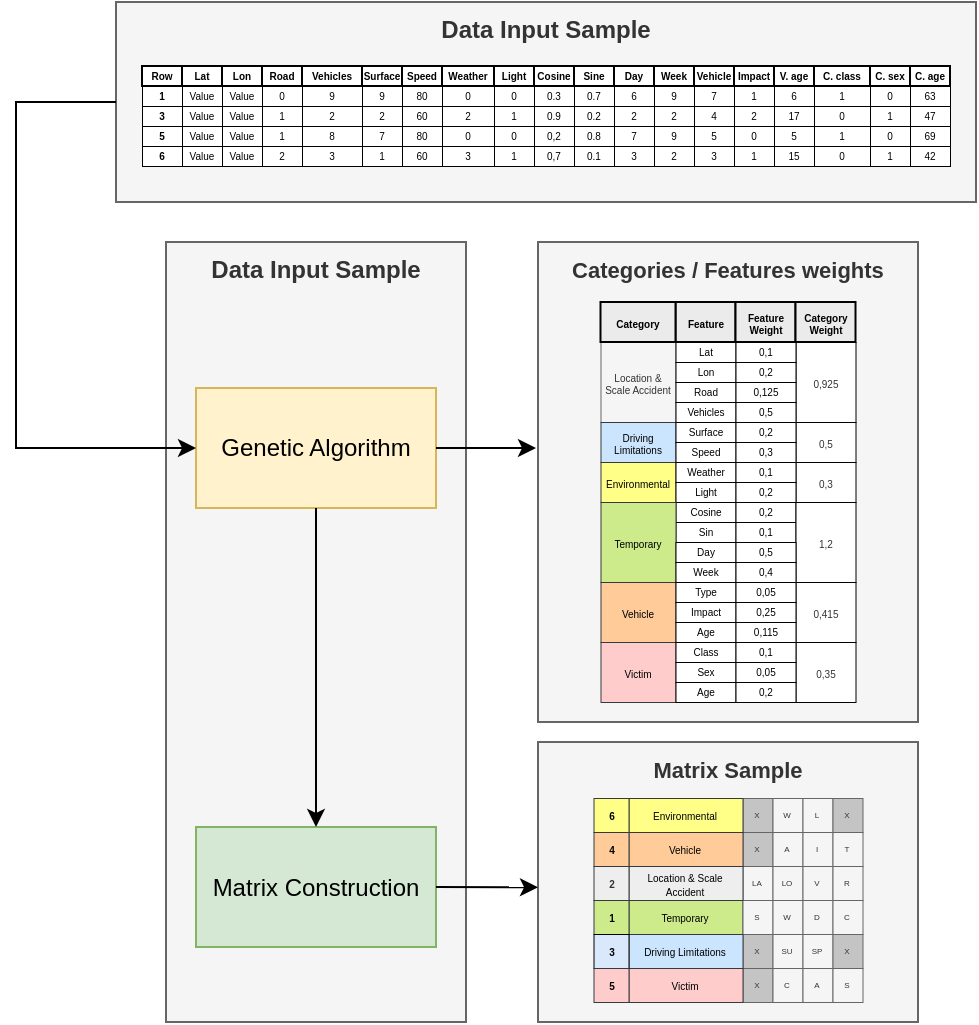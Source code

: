 <mxfile version="22.1.2" type="device">
  <diagram name="Página-1" id="AKCH0TBNHGq56YB6MM5J">
    <mxGraphModel dx="785" dy="482" grid="1" gridSize="10" guides="1" tooltips="1" connect="1" arrows="1" fold="1" page="1" pageScale="1" pageWidth="827" pageHeight="1169" math="0" shadow="0">
      <root>
        <mxCell id="0" />
        <mxCell id="1" parent="0" />
        <mxCell id="76ThMAtSyDl-BtOT6b6R-3" value="&lt;b&gt;&lt;font style=&quot;font-size: 11px;&quot;&gt;Matrix Sample&lt;/font&gt;&lt;/b&gt;" style="rounded=0;whiteSpace=wrap;html=1;fillColor=#f5f5f5;fontColor=#333333;strokeColor=#666666;verticalAlign=top;" parent="1" vertex="1">
          <mxGeometry x="321" y="380" width="190" height="140" as="geometry" />
        </mxCell>
        <mxCell id="cWZt5TcP06PFVLlT61SV-219" value="&lt;b&gt;Data Input Sample&lt;/b&gt;" style="rounded=0;whiteSpace=wrap;html=1;fillColor=#f5f5f5;fontColor=#333333;strokeColor=#666666;verticalAlign=top;" parent="1" vertex="1">
          <mxGeometry x="135" y="130" width="150" height="390" as="geometry" />
        </mxCell>
        <mxCell id="cWZt5TcP06PFVLlT61SV-96" value="&lt;b&gt;Data Input Sample&lt;/b&gt;" style="rounded=0;whiteSpace=wrap;html=1;fillColor=#f5f5f5;fontColor=#333333;strokeColor=#666666;verticalAlign=top;" parent="1" vertex="1">
          <mxGeometry x="110" y="10" width="430" height="100" as="geometry" />
        </mxCell>
        <mxCell id="46ZwgOibdGxCUjzkoEb6-3" value="Genetic Algorithm" style="rounded=0;whiteSpace=wrap;html=1;fillColor=#fff2cc;strokeColor=#d6b656;" parent="1" vertex="1">
          <mxGeometry x="150" y="203" width="120" height="60" as="geometry" />
        </mxCell>
        <mxCell id="cWZt5TcP06PFVLlT61SV-166" value="X" style="rounded=0;whiteSpace=wrap;html=1;verticalAlign=middle;fillColor=#C4C4C4;fontColor=#333333;strokeColor=#666666;strokeWidth=0.5;direction=south;fontSize=4;" parent="1" vertex="1">
          <mxGeometry x="423.25" y="408" width="15" height="17" as="geometry" />
        </mxCell>
        <mxCell id="cWZt5TcP06PFVLlT61SV-196" value="&lt;span style=&quot;border-color: var(--border-color);&quot;&gt;&lt;font style=&quot;font-size: 5px;&quot;&gt;Temporary&lt;/font&gt;&lt;/span&gt;" style="rounded=0;whiteSpace=wrap;html=1;strokeWidth=0.5;align=center;verticalAlign=middle;fontSize=4;fillColor=#cdeb8b;strokeColor=#36393d;" parent="1" vertex="1">
          <mxGeometry x="366.25" y="459" width="57" height="17" as="geometry" />
        </mxCell>
        <mxCell id="cWZt5TcP06PFVLlT61SV-202" value="&lt;font style=&quot;font-size: 4px;&quot;&gt;W&lt;/font&gt;" style="rounded=0;whiteSpace=wrap;html=1;verticalAlign=middle;fillColor=#f5f5f5;fontColor=#333333;strokeColor=#666666;strokeWidth=0.5;direction=south;align=center;fontSize=4;" parent="1" vertex="1">
          <mxGeometry x="438.25" y="408" width="15" height="17" as="geometry" />
        </mxCell>
        <mxCell id="cWZt5TcP06PFVLlT61SV-203" value="Matrix Construction" style="rounded=0;whiteSpace=wrap;html=1;fillColor=#d5e8d4;strokeColor=#82b366;" parent="1" vertex="1">
          <mxGeometry x="150" y="422.5" width="120" height="60" as="geometry" />
        </mxCell>
        <mxCell id="cWZt5TcP06PFVLlT61SV-204" value="&lt;font style=&quot;font-size: 4px;&quot;&gt;L&lt;/font&gt;" style="rounded=0;whiteSpace=wrap;html=1;verticalAlign=middle;fillColor=#f5f5f5;fontColor=#333333;strokeColor=#666666;strokeWidth=0.5;direction=south;align=center;fontSize=4;" parent="1" vertex="1">
          <mxGeometry x="453.25" y="408" width="15" height="17" as="geometry" />
        </mxCell>
        <mxCell id="cWZt5TcP06PFVLlT61SV-205" value="X" style="rounded=0;whiteSpace=wrap;html=1;verticalAlign=middle;fillColor=#C4C4C4;fontColor=#333333;strokeColor=#666666;strokeWidth=0.5;direction=south;align=center;fontSize=4;" parent="1" vertex="1">
          <mxGeometry x="468.25" y="408" width="15" height="17" as="geometry" />
        </mxCell>
        <mxCell id="cWZt5TcP06PFVLlT61SV-207" value="X" style="rounded=0;whiteSpace=wrap;html=1;verticalAlign=middle;fillColor=#C4C4C4;fontColor=#333333;strokeColor=#666666;strokeWidth=0.5;direction=south;fontSize=4;" parent="1" vertex="1">
          <mxGeometry x="423.25" y="476" width="15" height="17" as="geometry" />
        </mxCell>
        <mxCell id="cWZt5TcP06PFVLlT61SV-208" value="&lt;font style=&quot;font-size: 4px;&quot;&gt;SU&lt;/font&gt;" style="rounded=0;whiteSpace=wrap;html=1;verticalAlign=middle;fillColor=#f5f5f5;fontColor=#333333;strokeColor=#666666;strokeWidth=0.5;direction=south;align=center;fontSize=4;" parent="1" vertex="1">
          <mxGeometry x="438.25" y="476" width="15" height="17" as="geometry" />
        </mxCell>
        <mxCell id="cWZt5TcP06PFVLlT61SV-209" value="&lt;font style=&quot;font-size: 4px;&quot;&gt;SP&lt;/font&gt;" style="rounded=0;whiteSpace=wrap;html=1;verticalAlign=middle;fillColor=#f5f5f5;fontColor=#333333;strokeColor=#666666;strokeWidth=0.5;direction=south;align=center;fontSize=4;" parent="1" vertex="1">
          <mxGeometry x="453.25" y="476" width="15" height="17" as="geometry" />
        </mxCell>
        <mxCell id="cWZt5TcP06PFVLlT61SV-210" value="X" style="rounded=0;whiteSpace=wrap;html=1;verticalAlign=middle;fillColor=#C4C4C4;fontColor=#333333;strokeColor=#666666;strokeWidth=0.5;direction=south;align=center;fontSize=4;" parent="1" vertex="1">
          <mxGeometry x="468.25" y="476" width="15" height="17" as="geometry" />
        </mxCell>
        <mxCell id="cWZt5TcP06PFVLlT61SV-212" value="&lt;font style=&quot;font-size: 4px;&quot;&gt;S&lt;/font&gt;" style="rounded=0;whiteSpace=wrap;html=1;verticalAlign=middle;fillColor=#f5f5f5;fontColor=#333333;strokeColor=#666666;strokeWidth=0.5;direction=south;fontSize=4;" parent="1" vertex="1">
          <mxGeometry x="423.25" y="459" width="15" height="17" as="geometry" />
        </mxCell>
        <mxCell id="cWZt5TcP06PFVLlT61SV-213" value="&lt;font style=&quot;font-size: 4px;&quot;&gt;W&lt;/font&gt;" style="rounded=0;whiteSpace=wrap;html=1;verticalAlign=middle;fillColor=#f5f5f5;fontColor=#333333;strokeColor=#666666;strokeWidth=0.5;direction=south;align=center;fontSize=4;" parent="1" vertex="1">
          <mxGeometry x="438.25" y="459" width="15" height="17" as="geometry" />
        </mxCell>
        <mxCell id="cWZt5TcP06PFVLlT61SV-214" value="&lt;font style=&quot;font-size: 4px;&quot;&gt;D&lt;br&gt;&lt;/font&gt;" style="rounded=0;whiteSpace=wrap;html=1;verticalAlign=middle;fillColor=#f5f5f5;fontColor=#333333;strokeColor=#666666;strokeWidth=0.5;direction=south;align=center;fontSize=4;" parent="1" vertex="1">
          <mxGeometry x="453.25" y="459" width="15" height="17" as="geometry" />
        </mxCell>
        <mxCell id="cWZt5TcP06PFVLlT61SV-215" value="&lt;font style=&quot;font-size: 4px;&quot;&gt;C&lt;/font&gt;" style="rounded=0;whiteSpace=wrap;html=1;verticalAlign=middle;fillColor=#f5f5f5;fontColor=#333333;strokeColor=#666666;strokeWidth=0.5;direction=south;align=center;fontSize=4;" parent="1" vertex="1">
          <mxGeometry x="468.25" y="459" width="15" height="17" as="geometry" />
        </mxCell>
        <mxCell id="cWZt5TcP06PFVLlT61SV-218" value="" style="endArrow=classic;html=1;rounded=0;exitX=0;exitY=0.5;exitDx=0;exitDy=0;entryX=0;entryY=0.5;entryDx=0;entryDy=0;" parent="1" source="cWZt5TcP06PFVLlT61SV-96" target="46ZwgOibdGxCUjzkoEb6-3" edge="1">
          <mxGeometry width="50" height="50" relative="1" as="geometry">
            <mxPoint x="560" y="320" as="sourcePoint" />
            <mxPoint x="140" y="210" as="targetPoint" />
            <Array as="points">
              <mxPoint x="60" y="60" />
              <mxPoint x="60" y="233" />
            </Array>
          </mxGeometry>
        </mxCell>
        <mxCell id="cWZt5TcP06PFVLlT61SV-220" value="" style="endArrow=classic;html=1;rounded=0;exitX=0.5;exitY=1;exitDx=0;exitDy=0;entryX=0.5;entryY=0;entryDx=0;entryDy=0;" parent="1" source="46ZwgOibdGxCUjzkoEb6-3" target="cWZt5TcP06PFVLlT61SV-203" edge="1">
          <mxGeometry width="50" height="50" relative="1" as="geometry">
            <mxPoint x="380" y="360" as="sourcePoint" />
            <mxPoint x="430" y="310" as="targetPoint" />
          </mxGeometry>
        </mxCell>
        <mxCell id="cWZt5TcP06PFVLlT61SV-221" value="&lt;font style=&quot;font-size: 4px;&quot;&gt;LA&lt;/font&gt;" style="rounded=0;whiteSpace=wrap;html=1;verticalAlign=middle;fillColor=#f5f5f5;fontColor=#333333;strokeColor=#666666;strokeWidth=0.5;direction=south;fontSize=4;" parent="1" vertex="1">
          <mxGeometry x="423.25" y="442" width="15" height="17" as="geometry" />
        </mxCell>
        <mxCell id="cWZt5TcP06PFVLlT61SV-222" value="LO" style="rounded=0;whiteSpace=wrap;html=1;verticalAlign=middle;fillColor=#f5f5f5;fontColor=#333333;strokeColor=#666666;strokeWidth=0.5;direction=south;align=center;fontSize=4;" parent="1" vertex="1">
          <mxGeometry x="438.25" y="442" width="15" height="17" as="geometry" />
        </mxCell>
        <mxCell id="cWZt5TcP06PFVLlT61SV-223" value="&lt;font style=&quot;font-size: 4px;&quot;&gt;V&lt;/font&gt;" style="rounded=0;whiteSpace=wrap;html=1;verticalAlign=middle;fillColor=#f5f5f5;fontColor=#333333;strokeColor=#666666;strokeWidth=0.5;direction=south;align=center;fontSize=4;" parent="1" vertex="1">
          <mxGeometry x="453.25" y="442" width="15" height="17" as="geometry" />
        </mxCell>
        <mxCell id="cWZt5TcP06PFVLlT61SV-224" value="&lt;font style=&quot;font-size: 4px;&quot;&gt;R&lt;/font&gt;" style="rounded=0;whiteSpace=wrap;html=1;verticalAlign=middle;fillColor=#f5f5f5;fontColor=#333333;strokeColor=#666666;strokeWidth=0.5;direction=south;align=center;fontSize=4;" parent="1" vertex="1">
          <mxGeometry x="468.25" y="442" width="15" height="17" as="geometry" />
        </mxCell>
        <mxCell id="cWZt5TcP06PFVLlT61SV-226" value="X" style="rounded=0;whiteSpace=wrap;html=1;verticalAlign=middle;fillColor=#C4C4C4;fontColor=#333333;strokeColor=#666666;strokeWidth=0.5;direction=south;fontSize=4;" parent="1" vertex="1">
          <mxGeometry x="423.25" y="425" width="15" height="17" as="geometry" />
        </mxCell>
        <mxCell id="cWZt5TcP06PFVLlT61SV-227" value="&lt;font style=&quot;font-size: 4px;&quot;&gt;A&lt;/font&gt;" style="rounded=0;whiteSpace=wrap;html=1;verticalAlign=middle;fillColor=#f5f5f5;fontColor=#333333;strokeColor=#666666;strokeWidth=0.5;direction=south;align=center;fontSize=4;" parent="1" vertex="1">
          <mxGeometry x="438.25" y="425" width="15" height="17" as="geometry" />
        </mxCell>
        <mxCell id="cWZt5TcP06PFVLlT61SV-228" value="&lt;font style=&quot;font-size: 4px;&quot;&gt;I&lt;/font&gt;" style="rounded=0;whiteSpace=wrap;html=1;verticalAlign=middle;fillColor=#f5f5f5;fontColor=#333333;strokeColor=#666666;strokeWidth=0.5;direction=south;align=center;fontSize=4;" parent="1" vertex="1">
          <mxGeometry x="453.25" y="425" width="15" height="17" as="geometry" />
        </mxCell>
        <mxCell id="cWZt5TcP06PFVLlT61SV-229" value="&lt;font style=&quot;font-size: 4px;&quot;&gt;T&lt;/font&gt;" style="rounded=0;whiteSpace=wrap;html=1;verticalAlign=middle;fillColor=#f5f5f5;fontColor=#333333;strokeColor=#666666;strokeWidth=0.5;direction=south;align=center;fontSize=4;" parent="1" vertex="1">
          <mxGeometry x="468.25" y="425" width="15" height="17" as="geometry" />
        </mxCell>
        <mxCell id="cWZt5TcP06PFVLlT61SV-231" value="X" style="rounded=0;whiteSpace=wrap;html=1;verticalAlign=middle;fillColor=#C4C4C4;fontColor=#333333;strokeColor=#666666;strokeWidth=0.5;direction=south;fontSize=4;" parent="1" vertex="1">
          <mxGeometry x="423.25" y="493" width="15" height="17" as="geometry" />
        </mxCell>
        <mxCell id="cWZt5TcP06PFVLlT61SV-232" value="&lt;font style=&quot;font-size: 4px;&quot;&gt;C&lt;/font&gt;" style="rounded=0;whiteSpace=wrap;html=1;verticalAlign=middle;fillColor=#f5f5f5;fontColor=#333333;strokeColor=#666666;strokeWidth=0.5;direction=south;align=center;fontSize=4;" parent="1" vertex="1">
          <mxGeometry x="438.25" y="493" width="15" height="17" as="geometry" />
        </mxCell>
        <mxCell id="cWZt5TcP06PFVLlT61SV-233" value="&lt;font style=&quot;font-size: 4px;&quot;&gt;A&lt;/font&gt;" style="rounded=0;whiteSpace=wrap;html=1;verticalAlign=middle;fillColor=#f5f5f5;fontColor=#333333;strokeColor=#666666;strokeWidth=0.5;direction=south;align=center;fontSize=4;" parent="1" vertex="1">
          <mxGeometry x="453.25" y="493" width="15" height="17" as="geometry" />
        </mxCell>
        <mxCell id="cWZt5TcP06PFVLlT61SV-234" value="&lt;font style=&quot;font-size: 4px;&quot;&gt;S&lt;/font&gt;" style="rounded=0;whiteSpace=wrap;html=1;verticalAlign=middle;fillColor=#f5f5f5;fontColor=#333333;strokeColor=#666666;strokeWidth=0.5;direction=south;align=center;fontSize=4;" parent="1" vertex="1">
          <mxGeometry x="468.25" y="493" width="15" height="17" as="geometry" />
        </mxCell>
        <mxCell id="cWZt5TcP06PFVLlT61SV-236" value="&lt;span style=&quot;border-color: var(--border-color);&quot;&gt;&lt;font style=&quot;font-size: 5px;&quot;&gt;Environmental&lt;/font&gt;&lt;/span&gt;" style="rounded=0;whiteSpace=wrap;html=1;strokeWidth=0.5;align=center;verticalAlign=middle;fontSize=4;fillColor=#ffff88;strokeColor=#36393d;" parent="1" vertex="1">
          <mxGeometry x="366.25" y="408" width="57" height="17" as="geometry" />
        </mxCell>
        <mxCell id="cWZt5TcP06PFVLlT61SV-237" value="&lt;span style=&quot;border-color: var(--border-color);&quot;&gt;&lt;font style=&quot;font-size: 5px;&quot;&gt;Driving Limitations&lt;/font&gt;&lt;/span&gt;" style="rounded=0;whiteSpace=wrap;html=1;strokeWidth=0.5;align=center;verticalAlign=middle;fontSize=4;fillColor=#cce5ff;strokeColor=#36393d;" parent="1" vertex="1">
          <mxGeometry x="366.25" y="476" width="57" height="17" as="geometry" />
        </mxCell>
        <mxCell id="cWZt5TcP06PFVLlT61SV-238" value="&lt;span style=&quot;border-color: var(--border-color);&quot;&gt;&lt;font style=&quot;font-size: 5px;&quot;&gt;Location &amp;amp; Scale Accident&lt;/font&gt;&lt;/span&gt;" style="rounded=0;whiteSpace=wrap;html=1;strokeWidth=0.5;align=center;verticalAlign=middle;fontSize=4;fillColor=#eeeeee;strokeColor=#36393d;" parent="1" vertex="1">
          <mxGeometry x="366.25" y="442" width="57" height="17" as="geometry" />
        </mxCell>
        <mxCell id="cWZt5TcP06PFVLlT61SV-239" value="&lt;span style=&quot;font-size: 5px;&quot;&gt;Vehicle&lt;/span&gt;" style="rounded=0;whiteSpace=wrap;html=1;strokeWidth=0.5;align=center;verticalAlign=middle;fontSize=4;fillColor=#ffcc99;strokeColor=#36393d;" parent="1" vertex="1">
          <mxGeometry x="366.25" y="425" width="57" height="17" as="geometry" />
        </mxCell>
        <mxCell id="cWZt5TcP06PFVLlT61SV-240" value="&lt;span style=&quot;border-color: var(--border-color);&quot;&gt;&lt;font style=&quot;font-size: 5px;&quot;&gt;Victim&lt;/font&gt;&lt;/span&gt;" style="rounded=0;whiteSpace=wrap;html=1;strokeWidth=0.5;align=center;verticalAlign=middle;fontSize=4;fillColor=#ffcccc;strokeColor=#36393d;" parent="1" vertex="1">
          <mxGeometry x="366.25" y="493" width="57" height="17" as="geometry" />
        </mxCell>
        <mxCell id="76ThMAtSyDl-BtOT6b6R-4" value="&lt;b&gt;&lt;font style=&quot;font-size: 11px;&quot;&gt;Categories / Features weights&lt;/font&gt;&lt;/b&gt;" style="rounded=0;whiteSpace=wrap;html=1;fillColor=#f5f5f5;fontColor=#333333;strokeColor=#666666;verticalAlign=top;" parent="1" vertex="1">
          <mxGeometry x="321" y="130" width="190" height="240" as="geometry" />
        </mxCell>
        <mxCell id="_C5KG6zpCRyK99vuwPRU-45" value="&lt;span style=&quot;border-color: var(--border-color); font-size: 5px;&quot;&gt;&lt;font style=&quot;font-size: 5px;&quot;&gt;Location &amp;amp; Scale Accident&lt;/font&gt;&lt;/span&gt;" style="rounded=0;whiteSpace=wrap;html=1;strokeWidth=0.5;align=center;verticalAlign=middle;fontSize=5;fontColor=#333333;fillColor=#f5f5f5;strokeColor=#666666;" parent="1" vertex="1">
          <mxGeometry x="352.25" y="180" width="37.5" height="40" as="geometry" />
        </mxCell>
        <mxCell id="_C5KG6zpCRyK99vuwPRU-46" value="&lt;span style=&quot;border-color: var(--border-color);&quot;&gt;Lat&lt;/span&gt;" style="rounded=0;whiteSpace=wrap;html=1;strokeWidth=0.5;align=center;verticalAlign=bottom;fontSize=5;" parent="1" vertex="1">
          <mxGeometry x="389.75" y="180" width="30" height="10" as="geometry" />
        </mxCell>
        <mxCell id="_C5KG6zpCRyK99vuwPRU-48" value="&lt;span style=&quot;border-color: var(--border-color);&quot;&gt;Lon&lt;/span&gt;" style="rounded=0;whiteSpace=wrap;html=1;strokeWidth=0.5;align=center;verticalAlign=bottom;fontSize=5;" parent="1" vertex="1">
          <mxGeometry x="389.75" y="190" width="30" height="10" as="geometry" />
        </mxCell>
        <mxCell id="_C5KG6zpCRyK99vuwPRU-51" value="&lt;span style=&quot;border-color: var(--border-color); color: rgb(51, 51, 51); font-size: 5px;&quot;&gt;0,925&lt;/span&gt;" style="rounded=0;whiteSpace=wrap;html=1;strokeWidth=0.5;align=center;verticalAlign=middle;fontSize=5;" parent="1" vertex="1">
          <mxGeometry x="449.75" y="180" width="30" height="40" as="geometry" />
        </mxCell>
        <mxCell id="_C5KG6zpCRyK99vuwPRU-52" value="&lt;span style=&quot;border-color: var(--border-color);&quot;&gt;Road&lt;/span&gt;" style="rounded=0;whiteSpace=wrap;html=1;strokeWidth=0.5;align=center;verticalAlign=bottom;fontSize=5;fontStyle=0" parent="1" vertex="1">
          <mxGeometry x="389.75" y="200" width="30" height="10" as="geometry" />
        </mxCell>
        <mxCell id="_C5KG6zpCRyK99vuwPRU-53" value="&lt;span style=&quot;border-color: var(--border-color);&quot;&gt;Vehicles&lt;/span&gt;" style="rounded=0;whiteSpace=wrap;html=1;strokeWidth=0.5;align=center;verticalAlign=bottom;fontSize=5;" parent="1" vertex="1">
          <mxGeometry x="389.75" y="210" width="30" height="10" as="geometry" />
        </mxCell>
        <mxCell id="_C5KG6zpCRyK99vuwPRU-54" value="&lt;span style=&quot;border-color: var(--border-color);&quot;&gt;0,1&lt;/span&gt;" style="rounded=0;whiteSpace=wrap;html=1;strokeWidth=0.5;align=center;verticalAlign=bottom;fontSize=5;" parent="1" vertex="1">
          <mxGeometry x="419.75" y="180" width="30" height="10" as="geometry" />
        </mxCell>
        <mxCell id="_C5KG6zpCRyK99vuwPRU-55" value="&lt;span style=&quot;border-color: var(--border-color);&quot;&gt;0,125&lt;/span&gt;" style="rounded=0;whiteSpace=wrap;html=1;strokeWidth=0.5;align=center;verticalAlign=bottom;fontSize=5;" parent="1" vertex="1">
          <mxGeometry x="419.75" y="200" width="30" height="10" as="geometry" />
        </mxCell>
        <mxCell id="_C5KG6zpCRyK99vuwPRU-56" value="&lt;span style=&quot;border-color: var(--border-color);&quot;&gt;0,2&lt;/span&gt;" style="rounded=0;whiteSpace=wrap;html=1;strokeWidth=0.5;align=center;verticalAlign=bottom;fontSize=5;" parent="1" vertex="1">
          <mxGeometry x="419.75" y="190" width="30" height="10" as="geometry" />
        </mxCell>
        <mxCell id="_C5KG6zpCRyK99vuwPRU-57" value="&lt;span style=&quot;border-color: var(--border-color);&quot;&gt;0,5&lt;/span&gt;" style="rounded=0;whiteSpace=wrap;html=1;strokeWidth=0.5;align=center;verticalAlign=bottom;fontSize=5;" parent="1" vertex="1">
          <mxGeometry x="419.75" y="210" width="30" height="10" as="geometry" />
        </mxCell>
        <mxCell id="_C5KG6zpCRyK99vuwPRU-43" value="&lt;font style=&quot;font-size: 5px;&quot;&gt;&lt;b&gt;Feature&lt;/b&gt;&lt;/font&gt;" style="rounded=0;whiteSpace=wrap;html=1;strokeWidth=1;align=center;verticalAlign=middle;fontSize=5;fillColor=#EBEBEB;" parent="1" vertex="1">
          <mxGeometry x="389.75" y="160" width="30" height="20" as="geometry" />
        </mxCell>
        <mxCell id="_C5KG6zpCRyK99vuwPRU-44" value="&lt;b&gt;Category&lt;/b&gt;" style="rounded=0;whiteSpace=wrap;html=1;strokeWidth=1;align=center;verticalAlign=middle;fontSize=5;fillColor=#EBEBEB;" parent="1" vertex="1">
          <mxGeometry x="352.25" y="160" width="37.5" height="20" as="geometry" />
        </mxCell>
        <mxCell id="_C5KG6zpCRyK99vuwPRU-49" value="&lt;font style=&quot;font-size: 5px;&quot;&gt;&lt;b&gt;Feature Weight&lt;/b&gt;&lt;/font&gt;" style="rounded=0;whiteSpace=wrap;html=1;strokeWidth=1;align=center;verticalAlign=middle;fontSize=5;fillColor=#EBEBEB;" parent="1" vertex="1">
          <mxGeometry x="419.75" y="160" width="30" height="20" as="geometry" />
        </mxCell>
        <mxCell id="_C5KG6zpCRyK99vuwPRU-50" value="&lt;font style=&quot;font-size: 5px;&quot;&gt;&lt;b&gt;Category Weight&lt;/b&gt;&lt;/font&gt;" style="rounded=0;whiteSpace=wrap;html=1;strokeWidth=1;align=center;verticalAlign=middle;fontSize=5;fillColor=#EBEBEB;" parent="1" vertex="1">
          <mxGeometry x="449.75" y="160" width="30" height="20" as="geometry" />
        </mxCell>
        <mxCell id="cWZt5TcP06PFVLlT61SV-97" value="&lt;span style=&quot;border-color: var(--border-color); font-size: 5px;&quot;&gt;&lt;font style=&quot;font-size: 5px;&quot;&gt;Driving Limitations&lt;/font&gt;&lt;/span&gt;" style="rounded=0;whiteSpace=wrap;html=1;strokeWidth=0.5;align=center;verticalAlign=middle;fontSize=5;fillColor=#cce5ff;strokeColor=#36393d;" parent="1" vertex="1">
          <mxGeometry x="352.25" y="220" width="37.5" height="20" as="geometry" />
        </mxCell>
        <mxCell id="cWZt5TcP06PFVLlT61SV-98" value="&lt;span style=&quot;border-color: var(--border-color);&quot;&gt;Surface&lt;/span&gt;" style="rounded=0;whiteSpace=wrap;html=1;strokeWidth=0.5;align=center;verticalAlign=bottom;fontSize=5;" parent="1" vertex="1">
          <mxGeometry x="389.75" y="220" width="30" height="10" as="geometry" />
        </mxCell>
        <mxCell id="cWZt5TcP06PFVLlT61SV-99" value="&lt;span style=&quot;border-color: var(--border-color);&quot;&gt;Speed&lt;/span&gt;" style="rounded=0;whiteSpace=wrap;html=1;strokeWidth=0.5;align=center;verticalAlign=bottom;fontSize=5;" parent="1" vertex="1">
          <mxGeometry x="389.75" y="230" width="30" height="10" as="geometry" />
        </mxCell>
        <mxCell id="cWZt5TcP06PFVLlT61SV-100" value="&lt;span style=&quot;border-color: var(--border-color); color: rgb(51, 51, 51); font-size: 5px;&quot;&gt;0,5&lt;/span&gt;" style="rounded=0;whiteSpace=wrap;html=1;strokeWidth=0.5;align=center;verticalAlign=middle;fontSize=5;" parent="1" vertex="1">
          <mxGeometry x="449.75" y="220" width="30" height="20" as="geometry" />
        </mxCell>
        <mxCell id="cWZt5TcP06PFVLlT61SV-103" value="&lt;span style=&quot;border-color: var(--border-color);&quot;&gt;0,2&lt;/span&gt;" style="rounded=0;whiteSpace=wrap;html=1;strokeWidth=0.5;align=center;verticalAlign=bottom;fontSize=5;" parent="1" vertex="1">
          <mxGeometry x="419.75" y="220" width="30" height="10" as="geometry" />
        </mxCell>
        <mxCell id="cWZt5TcP06PFVLlT61SV-105" value="&lt;span style=&quot;border-color: var(--border-color);&quot;&gt;0,3&lt;/span&gt;" style="rounded=0;whiteSpace=wrap;html=1;strokeWidth=0.5;align=center;verticalAlign=bottom;fontSize=5;" parent="1" vertex="1">
          <mxGeometry x="419.75" y="230" width="30" height="10" as="geometry" />
        </mxCell>
        <mxCell id="cWZt5TcP06PFVLlT61SV-107" value="&lt;span style=&quot;border-color: var(--border-color); font-size: 5px;&quot;&gt;&lt;font style=&quot;font-size: 5px;&quot;&gt;Environmental&lt;/font&gt;&lt;/span&gt;" style="rounded=0;whiteSpace=wrap;html=1;strokeWidth=0.5;align=center;verticalAlign=middle;fontSize=5;fillColor=#ffff88;strokeColor=#36393d;" parent="1" vertex="1">
          <mxGeometry x="352.25" y="240" width="37.5" height="20" as="geometry" />
        </mxCell>
        <mxCell id="cWZt5TcP06PFVLlT61SV-108" value="Weather" style="rounded=0;whiteSpace=wrap;html=1;strokeWidth=0.5;align=center;verticalAlign=bottom;fontSize=5;" parent="1" vertex="1">
          <mxGeometry x="389.75" y="240" width="30" height="10" as="geometry" />
        </mxCell>
        <mxCell id="cWZt5TcP06PFVLlT61SV-109" value="&lt;span style=&quot;border-color: var(--border-color);&quot;&gt;Light&lt;/span&gt;" style="rounded=0;whiteSpace=wrap;html=1;strokeWidth=0.5;align=center;verticalAlign=bottom;fontSize=5;" parent="1" vertex="1">
          <mxGeometry x="389.75" y="250" width="30" height="10" as="geometry" />
        </mxCell>
        <mxCell id="cWZt5TcP06PFVLlT61SV-110" value="&lt;span style=&quot;border-color: var(--border-color); color: rgb(51, 51, 51); font-size: 5px;&quot;&gt;0,3&lt;/span&gt;" style="rounded=0;whiteSpace=wrap;html=1;strokeWidth=0.5;align=center;verticalAlign=middle;fontSize=5;" parent="1" vertex="1">
          <mxGeometry x="449.75" y="240" width="30" height="20" as="geometry" />
        </mxCell>
        <mxCell id="cWZt5TcP06PFVLlT61SV-111" value="&lt;span style=&quot;border-color: var(--border-color);&quot;&gt;Cosine&lt;/span&gt;" style="rounded=0;whiteSpace=wrap;html=1;strokeWidth=0.5;align=center;verticalAlign=bottom;fontSize=5;fontStyle=0" parent="1" vertex="1">
          <mxGeometry x="389.75" y="260" width="30" height="10" as="geometry" />
        </mxCell>
        <mxCell id="cWZt5TcP06PFVLlT61SV-112" value="&lt;span style=&quot;border-color: var(--border-color);&quot;&gt;Sin&lt;/span&gt;" style="rounded=0;whiteSpace=wrap;html=1;strokeWidth=0.5;align=center;verticalAlign=bottom;fontSize=5;" parent="1" vertex="1">
          <mxGeometry x="389.75" y="270" width="30" height="10" as="geometry" />
        </mxCell>
        <mxCell id="cWZt5TcP06PFVLlT61SV-113" value="&lt;span style=&quot;border-color: var(--border-color);&quot;&gt;0,1&lt;/span&gt;" style="rounded=0;whiteSpace=wrap;html=1;strokeWidth=0.5;align=center;verticalAlign=bottom;fontSize=5;" parent="1" vertex="1">
          <mxGeometry x="419.75" y="240" width="30" height="10" as="geometry" />
        </mxCell>
        <mxCell id="cWZt5TcP06PFVLlT61SV-114" value="&lt;span style=&quot;border-color: var(--border-color);&quot;&gt;0,2&lt;/span&gt;" style="rounded=0;whiteSpace=wrap;html=1;strokeWidth=0.5;align=center;verticalAlign=bottom;fontSize=5;" parent="1" vertex="1">
          <mxGeometry x="419.75" y="260" width="30" height="10" as="geometry" />
        </mxCell>
        <mxCell id="cWZt5TcP06PFVLlT61SV-115" value="&lt;span style=&quot;border-color: var(--border-color);&quot;&gt;0,2&lt;/span&gt;" style="rounded=0;whiteSpace=wrap;html=1;strokeWidth=0.5;align=center;verticalAlign=bottom;fontSize=5;" parent="1" vertex="1">
          <mxGeometry x="419.75" y="250" width="30" height="10" as="geometry" />
        </mxCell>
        <mxCell id="cWZt5TcP06PFVLlT61SV-116" value="&lt;span style=&quot;border-color: var(--border-color);&quot;&gt;0,1&lt;/span&gt;" style="rounded=0;whiteSpace=wrap;html=1;strokeWidth=0.5;align=center;verticalAlign=bottom;fontSize=5;" parent="1" vertex="1">
          <mxGeometry x="419.75" y="270" width="30" height="10" as="geometry" />
        </mxCell>
        <mxCell id="cWZt5TcP06PFVLlT61SV-137" value="&lt;span style=&quot;border-color: var(--border-color); font-size: 5px;&quot;&gt;&lt;font style=&quot;font-size: 5px;&quot;&gt;Temporary&lt;/font&gt;&lt;/span&gt;" style="rounded=0;whiteSpace=wrap;html=1;strokeWidth=0.5;align=center;verticalAlign=middle;fontSize=5;fillColor=#cdeb8b;strokeColor=#36393d;" parent="1" vertex="1">
          <mxGeometry x="352.25" y="260" width="37.5" height="40" as="geometry" />
        </mxCell>
        <mxCell id="cWZt5TcP06PFVLlT61SV-138" value="Day" style="rounded=0;whiteSpace=wrap;html=1;strokeWidth=0.5;align=center;verticalAlign=bottom;fontSize=5;" parent="1" vertex="1">
          <mxGeometry x="389.75" y="280" width="30" height="10" as="geometry" />
        </mxCell>
        <mxCell id="cWZt5TcP06PFVLlT61SV-139" value="&lt;span style=&quot;border-color: var(--border-color);&quot;&gt;Week&lt;/span&gt;" style="rounded=0;whiteSpace=wrap;html=1;strokeWidth=0.5;align=center;verticalAlign=bottom;fontSize=5;" parent="1" vertex="1">
          <mxGeometry x="389.75" y="290" width="30" height="10" as="geometry" />
        </mxCell>
        <mxCell id="cWZt5TcP06PFVLlT61SV-140" value="&lt;span style=&quot;border-color: var(--border-color); color: rgb(51, 51, 51); font-size: 5px;&quot;&gt;1,2&lt;/span&gt;" style="rounded=0;whiteSpace=wrap;html=1;strokeWidth=0.5;align=center;verticalAlign=middle;fontSize=5;" parent="1" vertex="1">
          <mxGeometry x="449.75" y="260" width="30" height="40" as="geometry" />
        </mxCell>
        <mxCell id="cWZt5TcP06PFVLlT61SV-143" value="&lt;span style=&quot;border-color: var(--border-color);&quot;&gt;0,5&lt;/span&gt;" style="rounded=0;whiteSpace=wrap;html=1;strokeWidth=0.5;align=center;verticalAlign=bottom;fontSize=5;" parent="1" vertex="1">
          <mxGeometry x="419.75" y="280" width="30" height="10" as="geometry" />
        </mxCell>
        <mxCell id="cWZt5TcP06PFVLlT61SV-145" value="&lt;span style=&quot;border-color: var(--border-color);&quot;&gt;0,4&lt;/span&gt;" style="rounded=0;whiteSpace=wrap;html=1;strokeWidth=0.5;align=center;verticalAlign=bottom;fontSize=5;" parent="1" vertex="1">
          <mxGeometry x="419.75" y="290" width="30" height="10" as="geometry" />
        </mxCell>
        <mxCell id="cWZt5TcP06PFVLlT61SV-147" value="&lt;span style=&quot;border-color: var(--border-color); font-size: 5px;&quot;&gt;&lt;font style=&quot;font-size: 5px;&quot;&gt;Vehicle&lt;/font&gt;&lt;/span&gt;" style="rounded=0;whiteSpace=wrap;html=1;strokeWidth=0.5;align=center;verticalAlign=middle;fontSize=5;fillColor=#ffcc99;strokeColor=#36393d;" parent="1" vertex="1">
          <mxGeometry x="352.25" y="300" width="37.5" height="30" as="geometry" />
        </mxCell>
        <mxCell id="cWZt5TcP06PFVLlT61SV-149" value="&lt;span style=&quot;border-color: var(--border-color);&quot;&gt;Type&lt;/span&gt;" style="rounded=0;whiteSpace=wrap;html=1;strokeWidth=0.5;align=center;verticalAlign=bottom;fontSize=5;" parent="1" vertex="1">
          <mxGeometry x="389.75" y="300" width="30" height="10" as="geometry" />
        </mxCell>
        <mxCell id="cWZt5TcP06PFVLlT61SV-150" value="&lt;span style=&quot;border-color: var(--border-color); color: rgb(51, 51, 51); font-size: 5px;&quot;&gt;0,415&lt;/span&gt;" style="rounded=0;whiteSpace=wrap;html=1;strokeWidth=0.5;align=center;verticalAlign=middle;fontSize=5;" parent="1" vertex="1">
          <mxGeometry x="449.75" y="300" width="30" height="30" as="geometry" />
        </mxCell>
        <mxCell id="cWZt5TcP06PFVLlT61SV-151" value="&lt;span style=&quot;border-color: var(--border-color);&quot;&gt;Impact&lt;/span&gt;" style="rounded=0;whiteSpace=wrap;html=1;strokeWidth=0.5;align=center;verticalAlign=bottom;fontSize=5;fontStyle=0" parent="1" vertex="1">
          <mxGeometry x="389.75" y="310" width="30" height="10" as="geometry" />
        </mxCell>
        <mxCell id="cWZt5TcP06PFVLlT61SV-152" value="Age" style="rounded=0;whiteSpace=wrap;html=1;strokeWidth=0.5;align=center;verticalAlign=bottom;fontSize=5;" parent="1" vertex="1">
          <mxGeometry x="389.75" y="320" width="30" height="10" as="geometry" />
        </mxCell>
        <mxCell id="cWZt5TcP06PFVLlT61SV-154" value="&lt;span style=&quot;border-color: var(--border-color);&quot;&gt;0,25&lt;/span&gt;" style="rounded=0;whiteSpace=wrap;html=1;strokeWidth=0.5;align=center;verticalAlign=bottom;fontSize=5;" parent="1" vertex="1">
          <mxGeometry x="419.75" y="310" width="30" height="10" as="geometry" />
        </mxCell>
        <mxCell id="cWZt5TcP06PFVLlT61SV-155" value="&lt;span style=&quot;border-color: var(--border-color);&quot;&gt;0,05&lt;/span&gt;" style="rounded=0;whiteSpace=wrap;html=1;strokeWidth=0.5;align=center;verticalAlign=bottom;fontSize=5;" parent="1" vertex="1">
          <mxGeometry x="419.75" y="300" width="30" height="10" as="geometry" />
        </mxCell>
        <mxCell id="cWZt5TcP06PFVLlT61SV-156" value="&lt;span style=&quot;border-color: var(--border-color);&quot;&gt;0,115&lt;/span&gt;" style="rounded=0;whiteSpace=wrap;html=1;strokeWidth=0.5;align=center;verticalAlign=bottom;fontSize=5;" parent="1" vertex="1">
          <mxGeometry x="419.75" y="320" width="30" height="10" as="geometry" />
        </mxCell>
        <mxCell id="cWZt5TcP06PFVLlT61SV-157" value="&lt;span style=&quot;border-color: var(--border-color); font-size: 5px;&quot;&gt;&lt;font style=&quot;font-size: 5px;&quot;&gt;Victim&lt;/font&gt;&lt;/span&gt;" style="rounded=0;whiteSpace=wrap;html=1;strokeWidth=0.5;align=center;verticalAlign=middle;fontSize=5;fillColor=#ffcccc;strokeColor=#36393d;" parent="1" vertex="1">
          <mxGeometry x="352.25" y="330" width="37.5" height="30" as="geometry" />
        </mxCell>
        <mxCell id="cWZt5TcP06PFVLlT61SV-158" value="&lt;span style=&quot;border-color: var(--border-color);&quot;&gt;Class&lt;/span&gt;" style="rounded=0;whiteSpace=wrap;html=1;strokeWidth=0.5;align=center;verticalAlign=bottom;fontSize=5;" parent="1" vertex="1">
          <mxGeometry x="389.75" y="330" width="30" height="10" as="geometry" />
        </mxCell>
        <mxCell id="cWZt5TcP06PFVLlT61SV-159" value="&lt;span style=&quot;border-color: var(--border-color); color: rgb(51, 51, 51); font-size: 5px;&quot;&gt;0,35&lt;/span&gt;" style="rounded=0;whiteSpace=wrap;html=1;strokeWidth=0.5;align=center;verticalAlign=middle;fontSize=5;" parent="1" vertex="1">
          <mxGeometry x="449.75" y="330" width="30" height="30" as="geometry" />
        </mxCell>
        <mxCell id="cWZt5TcP06PFVLlT61SV-160" value="&lt;span style=&quot;border-color: var(--border-color);&quot;&gt;Sex&lt;/span&gt;" style="rounded=0;whiteSpace=wrap;html=1;strokeWidth=0.5;align=center;verticalAlign=bottom;fontSize=5;fontStyle=0" parent="1" vertex="1">
          <mxGeometry x="389.75" y="340" width="30" height="10" as="geometry" />
        </mxCell>
        <mxCell id="cWZt5TcP06PFVLlT61SV-161" value="&lt;span style=&quot;border-color: var(--border-color);&quot;&gt;Age&lt;/span&gt;" style="rounded=0;whiteSpace=wrap;html=1;strokeWidth=0.5;align=center;verticalAlign=bottom;fontSize=5;" parent="1" vertex="1">
          <mxGeometry x="389.75" y="350" width="30" height="10" as="geometry" />
        </mxCell>
        <mxCell id="cWZt5TcP06PFVLlT61SV-162" value="0,05" style="rounded=0;whiteSpace=wrap;html=1;strokeWidth=0.5;align=center;verticalAlign=bottom;fontSize=5;" parent="1" vertex="1">
          <mxGeometry x="419.75" y="340" width="30" height="10" as="geometry" />
        </mxCell>
        <mxCell id="cWZt5TcP06PFVLlT61SV-163" value="&lt;span style=&quot;border-color: var(--border-color);&quot;&gt;0,1&lt;/span&gt;" style="rounded=0;whiteSpace=wrap;html=1;strokeWidth=0.5;align=center;verticalAlign=bottom;fontSize=5;" parent="1" vertex="1">
          <mxGeometry x="419.75" y="330" width="30" height="10" as="geometry" />
        </mxCell>
        <mxCell id="cWZt5TcP06PFVLlT61SV-164" value="&lt;span style=&quot;border-color: var(--border-color);&quot;&gt;0,2&lt;/span&gt;" style="rounded=0;whiteSpace=wrap;html=1;strokeWidth=0.5;align=center;verticalAlign=bottom;fontSize=5;" parent="1" vertex="1">
          <mxGeometry x="419.75" y="350" width="30" height="10" as="geometry" />
        </mxCell>
        <mxCell id="76ThMAtSyDl-BtOT6b6R-11" value="" style="endArrow=classic;html=1;rounded=0;exitX=1;exitY=0.5;exitDx=0;exitDy=0;" parent="1" source="46ZwgOibdGxCUjzkoEb6-3" edge="1">
          <mxGeometry width="50" height="50" relative="1" as="geometry">
            <mxPoint x="460" y="420" as="sourcePoint" />
            <mxPoint x="320" y="233" as="targetPoint" />
          </mxGeometry>
        </mxCell>
        <mxCell id="76ThMAtSyDl-BtOT6b6R-13" value="" style="endArrow=classic;html=1;rounded=0;exitX=1;exitY=0.5;exitDx=0;exitDy=0;entryX=0;entryY=0.519;entryDx=0;entryDy=0;entryPerimeter=0;" parent="1" source="cWZt5TcP06PFVLlT61SV-203" target="76ThMAtSyDl-BtOT6b6R-3" edge="1">
          <mxGeometry width="50" height="50" relative="1" as="geometry">
            <mxPoint x="340" y="470" as="sourcePoint" />
            <mxPoint x="390" y="420" as="targetPoint" />
          </mxGeometry>
        </mxCell>
        <mxCell id="H0q8bSZ-Y9ptN_3cUneK-132" value="&lt;font style=&quot;font-size: 5px;&quot;&gt;&lt;b&gt;1&lt;/b&gt;&lt;/font&gt;" style="rounded=0;whiteSpace=wrap;html=1;strokeWidth=0.5;align=center;verticalAlign=bottom;fontSize=5;" parent="1" vertex="1">
          <mxGeometry x="123" y="52" width="20" height="10" as="geometry" />
        </mxCell>
        <mxCell id="H0q8bSZ-Y9ptN_3cUneK-133" value="&lt;font style=&quot;font-size: 5px;&quot;&gt;&lt;b&gt;3&lt;/b&gt;&lt;/font&gt;" style="rounded=0;whiteSpace=wrap;html=1;strokeWidth=0.5;align=center;verticalAlign=bottom;fontSize=5;" parent="1" vertex="1">
          <mxGeometry x="123" y="62" width="20" height="10" as="geometry" />
        </mxCell>
        <mxCell id="H0q8bSZ-Y9ptN_3cUneK-134" value="&lt;font style=&quot;font-size: 5px;&quot;&gt;&lt;b&gt;Row&lt;/b&gt;&lt;/font&gt;" style="rounded=0;whiteSpace=wrap;html=1;strokeWidth=1;align=center;verticalAlign=bottom;fontSize=5;" parent="1" vertex="1">
          <mxGeometry x="123" y="42" width="20" height="10" as="geometry" />
        </mxCell>
        <mxCell id="H0q8bSZ-Y9ptN_3cUneK-135" value="&lt;font style=&quot;font-size: 5px;&quot;&gt;Value&lt;/font&gt;" style="rounded=0;whiteSpace=wrap;html=1;strokeWidth=0.5;align=center;verticalAlign=bottom;fontSize=5;" parent="1" vertex="1">
          <mxGeometry x="143" y="52" width="20" height="10" as="geometry" />
        </mxCell>
        <mxCell id="H0q8bSZ-Y9ptN_3cUneK-136" value="&lt;font style=&quot;font-size: 5px;&quot;&gt;Value&lt;/font&gt;" style="rounded=0;whiteSpace=wrap;html=1;strokeWidth=0.5;align=center;verticalAlign=bottom;fontSize=5;" parent="1" vertex="1">
          <mxGeometry x="143" y="62" width="20" height="10" as="geometry" />
        </mxCell>
        <mxCell id="H0q8bSZ-Y9ptN_3cUneK-137" value="&lt;font style=&quot;font-size: 5px;&quot;&gt;Value&lt;/font&gt;" style="rounded=0;whiteSpace=wrap;html=1;strokeWidth=0.5;align=center;verticalAlign=bottom;fontSize=5;" parent="1" vertex="1">
          <mxGeometry x="163" y="52" width="20" height="10" as="geometry" />
        </mxCell>
        <mxCell id="H0q8bSZ-Y9ptN_3cUneK-138" value="&lt;font style=&quot;font-size: 5px;&quot;&gt;Value&lt;/font&gt;" style="rounded=0;whiteSpace=wrap;html=1;strokeWidth=0.5;align=center;verticalAlign=bottom;fontSize=5;" parent="1" vertex="1">
          <mxGeometry x="163" y="62" width="20" height="10" as="geometry" />
        </mxCell>
        <mxCell id="H0q8bSZ-Y9ptN_3cUneK-139" value="&lt;font style=&quot;font-size: 5px;&quot;&gt;&lt;b&gt;Lat&lt;/b&gt;&lt;/font&gt;" style="rounded=0;whiteSpace=wrap;html=1;strokeWidth=1;align=center;verticalAlign=bottom;fontSize=5;" parent="1" vertex="1">
          <mxGeometry x="143" y="42" width="20" height="10" as="geometry" />
        </mxCell>
        <mxCell id="H0q8bSZ-Y9ptN_3cUneK-140" value="&lt;font style=&quot;font-size: 5px;&quot;&gt;&lt;b&gt;Lon&lt;/b&gt;&lt;/font&gt;" style="rounded=0;whiteSpace=wrap;html=1;strokeWidth=1;align=center;verticalAlign=bottom;fontSize=5;" parent="1" vertex="1">
          <mxGeometry x="163" y="42" width="20" height="10" as="geometry" />
        </mxCell>
        <mxCell id="H0q8bSZ-Y9ptN_3cUneK-141" value="&lt;font style=&quot;font-size: 5px;&quot;&gt;9&lt;/font&gt;" style="rounded=0;whiteSpace=wrap;html=1;strokeWidth=0.5;align=center;verticalAlign=bottom;fontSize=5;" parent="1" vertex="1">
          <mxGeometry x="203" y="52" width="30" height="10" as="geometry" />
        </mxCell>
        <mxCell id="H0q8bSZ-Y9ptN_3cUneK-142" value="&lt;font style=&quot;font-size: 5px;&quot;&gt;2&lt;/font&gt;" style="rounded=0;whiteSpace=wrap;html=1;strokeWidth=0.5;align=center;verticalAlign=bottom;fontSize=5;" parent="1" vertex="1">
          <mxGeometry x="203" y="62" width="30" height="10" as="geometry" />
        </mxCell>
        <mxCell id="H0q8bSZ-Y9ptN_3cUneK-143" value="&lt;font style=&quot;font-size: 5px;&quot;&gt;&lt;b&gt;Vehicles&lt;/b&gt;&lt;/font&gt;" style="rounded=0;whiteSpace=wrap;html=1;strokeWidth=1;align=center;verticalAlign=bottom;fontSize=5;" parent="1" vertex="1">
          <mxGeometry x="203" y="42" width="30" height="10" as="geometry" />
        </mxCell>
        <mxCell id="H0q8bSZ-Y9ptN_3cUneK-144" value="&lt;font style=&quot;font-size: 5px;&quot;&gt;9&lt;/font&gt;" style="rounded=0;whiteSpace=wrap;html=1;strokeWidth=0.5;align=center;verticalAlign=bottom;fontSize=5;" parent="1" vertex="1">
          <mxGeometry x="233" y="52" width="20" height="10" as="geometry" />
        </mxCell>
        <mxCell id="H0q8bSZ-Y9ptN_3cUneK-145" value="&lt;font style=&quot;font-size: 5px;&quot;&gt;2&lt;/font&gt;" style="rounded=0;whiteSpace=wrap;html=1;strokeWidth=0.5;align=center;verticalAlign=bottom;fontSize=5;" parent="1" vertex="1">
          <mxGeometry x="233" y="62" width="20" height="10" as="geometry" />
        </mxCell>
        <mxCell id="H0q8bSZ-Y9ptN_3cUneK-146" value="&lt;font style=&quot;font-size: 5px;&quot;&gt;&lt;b&gt;Surface&lt;/b&gt;&lt;/font&gt;" style="rounded=0;whiteSpace=wrap;html=1;strokeWidth=1;align=center;verticalAlign=bottom;fontSize=5;" parent="1" vertex="1">
          <mxGeometry x="233" y="42" width="20" height="10" as="geometry" />
        </mxCell>
        <mxCell id="H0q8bSZ-Y9ptN_3cUneK-147" value="&lt;font style=&quot;font-size: 5px;&quot;&gt;80&lt;/font&gt;" style="rounded=0;whiteSpace=wrap;html=1;strokeWidth=0.5;align=center;verticalAlign=bottom;fontSize=5;" parent="1" vertex="1">
          <mxGeometry x="253" y="52" width="20" height="10" as="geometry" />
        </mxCell>
        <mxCell id="H0q8bSZ-Y9ptN_3cUneK-148" value="&lt;font style=&quot;font-size: 5px;&quot;&gt;60&lt;/font&gt;" style="rounded=0;whiteSpace=wrap;html=1;strokeWidth=0.5;align=center;verticalAlign=bottom;fontSize=5;" parent="1" vertex="1">
          <mxGeometry x="253" y="62" width="20" height="10" as="geometry" />
        </mxCell>
        <mxCell id="H0q8bSZ-Y9ptN_3cUneK-149" value="&lt;font style=&quot;font-size: 5px;&quot;&gt;&lt;b&gt;Speed&lt;/b&gt;&lt;/font&gt;" style="rounded=0;whiteSpace=wrap;html=1;strokeWidth=1;align=center;verticalAlign=bottom;fontSize=5;" parent="1" vertex="1">
          <mxGeometry x="253" y="42" width="20" height="10" as="geometry" />
        </mxCell>
        <mxCell id="H0q8bSZ-Y9ptN_3cUneK-150" value="&lt;font style=&quot;font-size: 5px;&quot;&gt;0.3&lt;/font&gt;" style="rounded=0;whiteSpace=wrap;html=1;strokeWidth=0.5;align=center;verticalAlign=bottom;fontSize=5;" parent="1" vertex="1">
          <mxGeometry x="319" y="52" width="20" height="10" as="geometry" />
        </mxCell>
        <mxCell id="H0q8bSZ-Y9ptN_3cUneK-151" value="&lt;font style=&quot;font-size: 5px;&quot;&gt;0.9&lt;/font&gt;" style="rounded=0;whiteSpace=wrap;html=1;strokeWidth=0.5;align=center;verticalAlign=bottom;fontSize=5;" parent="1" vertex="1">
          <mxGeometry x="319" y="62" width="20" height="10" as="geometry" />
        </mxCell>
        <mxCell id="H0q8bSZ-Y9ptN_3cUneK-152" value="&lt;font style=&quot;font-size: 5px;&quot;&gt;&lt;b&gt;Cosine&lt;/b&gt;&lt;/font&gt;" style="rounded=0;whiteSpace=wrap;html=1;strokeWidth=1;align=center;verticalAlign=bottom;fontSize=5;" parent="1" vertex="1">
          <mxGeometry x="319" y="42" width="20" height="10" as="geometry" />
        </mxCell>
        <mxCell id="H0q8bSZ-Y9ptN_3cUneK-153" value="&lt;font style=&quot;font-size: 5px;&quot;&gt;0.7&lt;/font&gt;" style="rounded=0;whiteSpace=wrap;html=1;strokeWidth=0.5;align=center;verticalAlign=bottom;fontSize=5;" parent="1" vertex="1">
          <mxGeometry x="339" y="52" width="20" height="10" as="geometry" />
        </mxCell>
        <mxCell id="H0q8bSZ-Y9ptN_3cUneK-154" value="&lt;font style=&quot;font-size: 5px;&quot;&gt;0.2&lt;/font&gt;" style="rounded=0;whiteSpace=wrap;html=1;strokeWidth=0.5;align=center;verticalAlign=bottom;fontSize=5;" parent="1" vertex="1">
          <mxGeometry x="339" y="62" width="20" height="10" as="geometry" />
        </mxCell>
        <mxCell id="H0q8bSZ-Y9ptN_3cUneK-155" value="&lt;font style=&quot;font-size: 5px;&quot;&gt;&lt;b&gt;Sine&lt;/b&gt;&lt;/font&gt;" style="rounded=0;whiteSpace=wrap;html=1;strokeWidth=1;align=center;verticalAlign=bottom;fontSize=5;" parent="1" vertex="1">
          <mxGeometry x="339" y="42" width="20" height="10" as="geometry" />
        </mxCell>
        <mxCell id="H0q8bSZ-Y9ptN_3cUneK-156" value="&lt;font style=&quot;font-size: 5px;&quot;&gt;6&lt;/font&gt;" style="rounded=0;whiteSpace=wrap;html=1;strokeWidth=0.5;align=center;verticalAlign=bottom;fontSize=5;" parent="1" vertex="1">
          <mxGeometry x="359" y="52" width="20" height="10" as="geometry" />
        </mxCell>
        <mxCell id="H0q8bSZ-Y9ptN_3cUneK-157" value="&lt;font style=&quot;font-size: 5px;&quot;&gt;2&lt;/font&gt;" style="rounded=0;whiteSpace=wrap;html=1;strokeWidth=0.5;align=center;verticalAlign=bottom;fontSize=5;" parent="1" vertex="1">
          <mxGeometry x="359" y="62" width="20" height="10" as="geometry" />
        </mxCell>
        <mxCell id="H0q8bSZ-Y9ptN_3cUneK-158" value="&lt;font style=&quot;font-size: 5px;&quot;&gt;&lt;b&gt;Day&lt;/b&gt;&lt;/font&gt;" style="rounded=0;whiteSpace=wrap;html=1;strokeWidth=1;align=center;verticalAlign=bottom;fontSize=5;" parent="1" vertex="1">
          <mxGeometry x="359" y="42" width="20" height="10" as="geometry" />
        </mxCell>
        <mxCell id="H0q8bSZ-Y9ptN_3cUneK-159" value="&lt;font style=&quot;font-size: 5px;&quot;&gt;9&lt;/font&gt;" style="rounded=0;whiteSpace=wrap;html=1;strokeWidth=0.5;align=center;verticalAlign=bottom;fontSize=5;" parent="1" vertex="1">
          <mxGeometry x="379" y="52" width="20" height="10" as="geometry" />
        </mxCell>
        <mxCell id="H0q8bSZ-Y9ptN_3cUneK-160" value="&lt;font style=&quot;font-size: 5px;&quot;&gt;2&lt;/font&gt;" style="rounded=0;whiteSpace=wrap;html=1;strokeWidth=0.5;align=center;verticalAlign=bottom;fontSize=5;" parent="1" vertex="1">
          <mxGeometry x="379" y="62" width="20" height="10" as="geometry" />
        </mxCell>
        <mxCell id="H0q8bSZ-Y9ptN_3cUneK-161" value="&lt;b&gt;Week&lt;/b&gt;" style="rounded=0;whiteSpace=wrap;html=1;strokeWidth=1;align=center;verticalAlign=bottom;fontSize=5;" parent="1" vertex="1">
          <mxGeometry x="379" y="42" width="20" height="10" as="geometry" />
        </mxCell>
        <mxCell id="H0q8bSZ-Y9ptN_3cUneK-162" value="&lt;font style=&quot;font-size: 5px;&quot;&gt;&lt;b&gt;Vehicle&lt;/b&gt;&lt;/font&gt;" style="rounded=0;whiteSpace=wrap;html=1;strokeWidth=1;align=center;verticalAlign=bottom;fontSize=5;" parent="1" vertex="1">
          <mxGeometry x="399" y="42" width="20" height="10" as="geometry" />
        </mxCell>
        <mxCell id="H0q8bSZ-Y9ptN_3cUneK-163" value="&lt;font style=&quot;font-size: 5px;&quot;&gt;7&lt;/font&gt;" style="rounded=0;whiteSpace=wrap;html=1;strokeWidth=0.5;align=center;verticalAlign=bottom;fontSize=5;" parent="1" vertex="1">
          <mxGeometry x="399" y="52" width="20" height="10" as="geometry" />
        </mxCell>
        <mxCell id="H0q8bSZ-Y9ptN_3cUneK-164" value="&lt;font style=&quot;font-size: 5px;&quot;&gt;4&lt;/font&gt;" style="rounded=0;whiteSpace=wrap;html=1;strokeWidth=0.5;align=center;verticalAlign=bottom;fontSize=5;" parent="1" vertex="1">
          <mxGeometry x="399" y="62" width="20" height="10" as="geometry" />
        </mxCell>
        <mxCell id="H0q8bSZ-Y9ptN_3cUneK-165" value="&lt;font style=&quot;font-size: 5px;&quot;&gt;2&lt;/font&gt;" style="rounded=0;whiteSpace=wrap;html=1;strokeWidth=0.5;align=center;verticalAlign=bottom;fontSize=5;" parent="1" vertex="1">
          <mxGeometry x="273" y="62" width="26" height="10" as="geometry" />
        </mxCell>
        <mxCell id="H0q8bSZ-Y9ptN_3cUneK-166" value="&lt;font style=&quot;font-size: 5px;&quot;&gt;0&lt;/font&gt;" style="rounded=0;whiteSpace=wrap;html=1;strokeWidth=0.5;align=center;verticalAlign=bottom;fontSize=5;" parent="1" vertex="1">
          <mxGeometry x="273" y="52" width="26" height="10" as="geometry" />
        </mxCell>
        <mxCell id="H0q8bSZ-Y9ptN_3cUneK-167" value="&lt;font style=&quot;font-size: 5px;&quot;&gt;&lt;b&gt;Weather&lt;/b&gt;&lt;/font&gt;" style="rounded=0;whiteSpace=wrap;html=1;strokeWidth=1;align=center;verticalAlign=bottom;fontSize=5;" parent="1" vertex="1">
          <mxGeometry x="273" y="42" width="26" height="10" as="geometry" />
        </mxCell>
        <mxCell id="H0q8bSZ-Y9ptN_3cUneK-168" value="&lt;font style=&quot;font-size: 5px;&quot;&gt;1&lt;/font&gt;" style="rounded=0;whiteSpace=wrap;html=1;strokeWidth=0.5;align=center;verticalAlign=bottom;fontSize=5;" parent="1" vertex="1">
          <mxGeometry x="299" y="62" width="20" height="10" as="geometry" />
        </mxCell>
        <mxCell id="H0q8bSZ-Y9ptN_3cUneK-169" value="0" style="rounded=0;whiteSpace=wrap;html=1;strokeWidth=0.5;align=center;verticalAlign=bottom;fontSize=5;" parent="1" vertex="1">
          <mxGeometry x="299" y="52" width="20" height="10" as="geometry" />
        </mxCell>
        <mxCell id="H0q8bSZ-Y9ptN_3cUneK-170" value="&lt;font style=&quot;font-size: 5px;&quot;&gt;&lt;b&gt;Light&lt;/b&gt;&lt;/font&gt;" style="rounded=0;whiteSpace=wrap;html=1;strokeWidth=1;align=center;verticalAlign=bottom;fontSize=5;" parent="1" vertex="1">
          <mxGeometry x="299" y="42" width="20" height="10" as="geometry" />
        </mxCell>
        <mxCell id="H0q8bSZ-Y9ptN_3cUneK-171" value="&lt;font style=&quot;font-size: 5px;&quot;&gt;&lt;b&gt;Impact&lt;/b&gt;&lt;/font&gt;" style="rounded=0;whiteSpace=wrap;html=1;strokeWidth=1;align=center;verticalAlign=bottom;fontSize=5;" parent="1" vertex="1">
          <mxGeometry x="419" y="42" width="20" height="10" as="geometry" />
        </mxCell>
        <mxCell id="H0q8bSZ-Y9ptN_3cUneK-172" value="&lt;font style=&quot;font-size: 5px;&quot;&gt;1&lt;/font&gt;" style="rounded=0;whiteSpace=wrap;html=1;strokeWidth=0.5;align=center;verticalAlign=bottom;fontSize=5;" parent="1" vertex="1">
          <mxGeometry x="419" y="52" width="20" height="10" as="geometry" />
        </mxCell>
        <mxCell id="H0q8bSZ-Y9ptN_3cUneK-173" value="&lt;font style=&quot;font-size: 5px;&quot;&gt;2&lt;/font&gt;" style="rounded=0;whiteSpace=wrap;html=1;strokeWidth=0.5;align=center;verticalAlign=bottom;fontSize=5;" parent="1" vertex="1">
          <mxGeometry x="419" y="62" width="20" height="10" as="geometry" />
        </mxCell>
        <mxCell id="H0q8bSZ-Y9ptN_3cUneK-174" value="&lt;font style=&quot;font-size: 5px;&quot;&gt;&lt;b&gt;V. age&lt;/b&gt;&lt;/font&gt;" style="rounded=0;whiteSpace=wrap;html=1;strokeWidth=1;align=center;verticalAlign=bottom;fontSize=5;" parent="1" vertex="1">
          <mxGeometry x="439" y="42" width="20" height="10" as="geometry" />
        </mxCell>
        <mxCell id="H0q8bSZ-Y9ptN_3cUneK-175" value="&lt;font style=&quot;font-size: 5px;&quot;&gt;6&lt;/font&gt;" style="rounded=0;whiteSpace=wrap;html=1;strokeWidth=0.5;align=center;verticalAlign=bottom;fontSize=5;" parent="1" vertex="1">
          <mxGeometry x="439" y="52" width="20" height="10" as="geometry" />
        </mxCell>
        <mxCell id="H0q8bSZ-Y9ptN_3cUneK-176" value="&lt;font style=&quot;font-size: 5px;&quot;&gt;17&lt;/font&gt;" style="rounded=0;whiteSpace=wrap;html=1;strokeWidth=0.5;align=center;verticalAlign=bottom;fontSize=5;" parent="1" vertex="1">
          <mxGeometry x="439" y="62" width="20" height="10" as="geometry" />
        </mxCell>
        <mxCell id="H0q8bSZ-Y9ptN_3cUneK-177" value="&lt;font style=&quot;font-size: 5px;&quot;&gt;&lt;b&gt;C. class&lt;/b&gt;&lt;/font&gt;" style="rounded=0;whiteSpace=wrap;html=1;strokeWidth=1;align=center;verticalAlign=bottom;fontSize=5;" parent="1" vertex="1">
          <mxGeometry x="459" y="42" width="28" height="10" as="geometry" />
        </mxCell>
        <mxCell id="H0q8bSZ-Y9ptN_3cUneK-178" value="&lt;font style=&quot;font-size: 5px;&quot;&gt;1&lt;/font&gt;" style="rounded=0;whiteSpace=wrap;html=1;strokeWidth=0.5;align=center;verticalAlign=bottom;fontSize=5;" parent="1" vertex="1">
          <mxGeometry x="459" y="52" width="28" height="10" as="geometry" />
        </mxCell>
        <mxCell id="H0q8bSZ-Y9ptN_3cUneK-179" value="&lt;font style=&quot;font-size: 5px;&quot;&gt;0&lt;/font&gt;" style="rounded=0;whiteSpace=wrap;html=1;strokeWidth=0.5;align=center;verticalAlign=bottom;fontSize=5;" parent="1" vertex="1">
          <mxGeometry x="459" y="62" width="28" height="10" as="geometry" />
        </mxCell>
        <mxCell id="H0q8bSZ-Y9ptN_3cUneK-180" value="&lt;font style=&quot;font-size: 5px;&quot;&gt;&lt;b&gt;C. sex&lt;/b&gt;&lt;/font&gt;" style="rounded=0;whiteSpace=wrap;html=1;strokeWidth=1;align=center;verticalAlign=bottom;fontSize=5;" parent="1" vertex="1">
          <mxGeometry x="487" y="42" width="20" height="10" as="geometry" />
        </mxCell>
        <mxCell id="H0q8bSZ-Y9ptN_3cUneK-181" value="&lt;font style=&quot;font-size: 5px;&quot;&gt;0&lt;/font&gt;" style="rounded=0;whiteSpace=wrap;html=1;strokeWidth=0.5;align=center;verticalAlign=bottom;fontSize=5;" parent="1" vertex="1">
          <mxGeometry x="487" y="52" width="20" height="10" as="geometry" />
        </mxCell>
        <mxCell id="H0q8bSZ-Y9ptN_3cUneK-182" value="&lt;font style=&quot;font-size: 5px;&quot;&gt;1&lt;/font&gt;" style="rounded=0;whiteSpace=wrap;html=1;strokeWidth=0.5;align=center;verticalAlign=bottom;fontSize=5;" parent="1" vertex="1">
          <mxGeometry x="487" y="62" width="20" height="10" as="geometry" />
        </mxCell>
        <mxCell id="H0q8bSZ-Y9ptN_3cUneK-183" value="&lt;font style=&quot;font-size: 5px;&quot;&gt;&lt;b&gt;C. age&lt;/b&gt;&lt;/font&gt;" style="rounded=0;whiteSpace=wrap;html=1;strokeWidth=1;align=center;verticalAlign=bottom;fontSize=5;" parent="1" vertex="1">
          <mxGeometry x="507" y="42" width="20" height="10" as="geometry" />
        </mxCell>
        <mxCell id="H0q8bSZ-Y9ptN_3cUneK-184" value="&lt;font style=&quot;font-size: 5px;&quot;&gt;63&lt;/font&gt;" style="rounded=0;whiteSpace=wrap;html=1;strokeWidth=0.5;align=center;verticalAlign=bottom;fontSize=5;" parent="1" vertex="1">
          <mxGeometry x="507" y="52" width="20" height="10" as="geometry" />
        </mxCell>
        <mxCell id="H0q8bSZ-Y9ptN_3cUneK-185" value="47" style="rounded=0;whiteSpace=wrap;html=1;strokeWidth=0.5;align=center;verticalAlign=bottom;fontSize=5;" parent="1" vertex="1">
          <mxGeometry x="507" y="62" width="20" height="10" as="geometry" />
        </mxCell>
        <mxCell id="H0q8bSZ-Y9ptN_3cUneK-186" value="&lt;font style=&quot;font-size: 5px;&quot;&gt;0&lt;/font&gt;" style="rounded=0;whiteSpace=wrap;html=1;strokeWidth=0.5;align=center;verticalAlign=bottom;fontSize=5;" parent="1" vertex="1">
          <mxGeometry x="183" y="52" width="20" height="10" as="geometry" />
        </mxCell>
        <mxCell id="H0q8bSZ-Y9ptN_3cUneK-187" value="&lt;font style=&quot;font-size: 5px;&quot;&gt;1&lt;/font&gt;" style="rounded=0;whiteSpace=wrap;html=1;strokeWidth=0.5;align=center;verticalAlign=bottom;fontSize=5;" parent="1" vertex="1">
          <mxGeometry x="183" y="62" width="20" height="10" as="geometry" />
        </mxCell>
        <mxCell id="H0q8bSZ-Y9ptN_3cUneK-188" value="&lt;b style=&quot;border-color: var(--border-color);&quot;&gt;Road&lt;/b&gt;" style="rounded=0;whiteSpace=wrap;html=1;strokeWidth=1;align=center;verticalAlign=bottom;fontSize=5;" parent="1" vertex="1">
          <mxGeometry x="183" y="42" width="20" height="10" as="geometry" />
        </mxCell>
        <mxCell id="H0q8bSZ-Y9ptN_3cUneK-189" value="&lt;b&gt;5&lt;/b&gt;" style="rounded=0;whiteSpace=wrap;html=1;strokeWidth=0.5;align=center;verticalAlign=bottom;fontSize=5;" parent="1" vertex="1">
          <mxGeometry x="123" y="72" width="20" height="10" as="geometry" />
        </mxCell>
        <mxCell id="H0q8bSZ-Y9ptN_3cUneK-190" value="&lt;font style=&quot;font-size: 5px;&quot;&gt;Value&lt;/font&gt;" style="rounded=0;whiteSpace=wrap;html=1;strokeWidth=0.5;align=center;verticalAlign=bottom;fontSize=5;" parent="1" vertex="1">
          <mxGeometry x="143" y="72" width="20" height="10" as="geometry" />
        </mxCell>
        <mxCell id="H0q8bSZ-Y9ptN_3cUneK-191" value="&lt;font style=&quot;font-size: 5px;&quot;&gt;Value&lt;/font&gt;" style="rounded=0;whiteSpace=wrap;html=1;strokeWidth=0.5;align=center;verticalAlign=bottom;fontSize=5;" parent="1" vertex="1">
          <mxGeometry x="163" y="72" width="20" height="10" as="geometry" />
        </mxCell>
        <mxCell id="H0q8bSZ-Y9ptN_3cUneK-192" value="&lt;font style=&quot;font-size: 5px;&quot;&gt;8&lt;/font&gt;" style="rounded=0;whiteSpace=wrap;html=1;strokeWidth=0.5;align=center;verticalAlign=bottom;fontSize=5;" parent="1" vertex="1">
          <mxGeometry x="203" y="72" width="30" height="10" as="geometry" />
        </mxCell>
        <mxCell id="H0q8bSZ-Y9ptN_3cUneK-193" value="&lt;font style=&quot;font-size: 5px;&quot;&gt;7&lt;/font&gt;" style="rounded=0;whiteSpace=wrap;html=1;strokeWidth=0.5;align=center;verticalAlign=bottom;fontSize=5;" parent="1" vertex="1">
          <mxGeometry x="233" y="72" width="20" height="10" as="geometry" />
        </mxCell>
        <mxCell id="H0q8bSZ-Y9ptN_3cUneK-194" value="&lt;font style=&quot;font-size: 5px;&quot;&gt;80&lt;/font&gt;" style="rounded=0;whiteSpace=wrap;html=1;strokeWidth=0.5;align=center;verticalAlign=bottom;fontSize=5;" parent="1" vertex="1">
          <mxGeometry x="253" y="72" width="20" height="10" as="geometry" />
        </mxCell>
        <mxCell id="H0q8bSZ-Y9ptN_3cUneK-195" value="&lt;font style=&quot;font-size: 5px;&quot;&gt;0,2&lt;/font&gt;" style="rounded=0;whiteSpace=wrap;html=1;strokeWidth=0.5;align=center;verticalAlign=bottom;fontSize=5;" parent="1" vertex="1">
          <mxGeometry x="319" y="72" width="20" height="10" as="geometry" />
        </mxCell>
        <mxCell id="H0q8bSZ-Y9ptN_3cUneK-196" value="&lt;font style=&quot;font-size: 5px;&quot;&gt;0.8&lt;/font&gt;" style="rounded=0;whiteSpace=wrap;html=1;strokeWidth=0.5;align=center;verticalAlign=bottom;fontSize=5;" parent="1" vertex="1">
          <mxGeometry x="339" y="72" width="20" height="10" as="geometry" />
        </mxCell>
        <mxCell id="H0q8bSZ-Y9ptN_3cUneK-197" value="&lt;font style=&quot;font-size: 5px;&quot;&gt;7&lt;/font&gt;" style="rounded=0;whiteSpace=wrap;html=1;strokeWidth=0.5;align=center;verticalAlign=bottom;fontSize=5;" parent="1" vertex="1">
          <mxGeometry x="359" y="72" width="20" height="10" as="geometry" />
        </mxCell>
        <mxCell id="H0q8bSZ-Y9ptN_3cUneK-198" value="&lt;font style=&quot;font-size: 5px;&quot;&gt;9&lt;/font&gt;" style="rounded=0;whiteSpace=wrap;html=1;strokeWidth=0.5;align=center;verticalAlign=bottom;fontSize=5;" parent="1" vertex="1">
          <mxGeometry x="379" y="72" width="20" height="10" as="geometry" />
        </mxCell>
        <mxCell id="H0q8bSZ-Y9ptN_3cUneK-199" value="&lt;font style=&quot;font-size: 5px;&quot;&gt;5&lt;/font&gt;" style="rounded=0;whiteSpace=wrap;html=1;strokeWidth=0.5;align=center;verticalAlign=bottom;fontSize=5;" parent="1" vertex="1">
          <mxGeometry x="399" y="72" width="20" height="10" as="geometry" />
        </mxCell>
        <mxCell id="H0q8bSZ-Y9ptN_3cUneK-200" value="&lt;font style=&quot;font-size: 5px;&quot;&gt;0&lt;/font&gt;" style="rounded=0;whiteSpace=wrap;html=1;strokeWidth=0.5;align=center;verticalAlign=bottom;fontSize=5;" parent="1" vertex="1">
          <mxGeometry x="273" y="72" width="26" height="10" as="geometry" />
        </mxCell>
        <mxCell id="H0q8bSZ-Y9ptN_3cUneK-201" value="&lt;font style=&quot;font-size: 5px;&quot;&gt;0&lt;/font&gt;" style="rounded=0;whiteSpace=wrap;html=1;strokeWidth=0.5;align=center;verticalAlign=bottom;fontSize=5;" parent="1" vertex="1">
          <mxGeometry x="299" y="72" width="20" height="10" as="geometry" />
        </mxCell>
        <mxCell id="H0q8bSZ-Y9ptN_3cUneK-202" value="&lt;font style=&quot;font-size: 5px;&quot;&gt;0&lt;/font&gt;" style="rounded=0;whiteSpace=wrap;html=1;strokeWidth=0.5;align=center;verticalAlign=bottom;fontSize=5;" parent="1" vertex="1">
          <mxGeometry x="419" y="72" width="20" height="10" as="geometry" />
        </mxCell>
        <mxCell id="H0q8bSZ-Y9ptN_3cUneK-203" value="&lt;font style=&quot;font-size: 5px;&quot;&gt;5&lt;/font&gt;" style="rounded=0;whiteSpace=wrap;html=1;strokeWidth=0.5;align=center;verticalAlign=bottom;fontSize=5;" parent="1" vertex="1">
          <mxGeometry x="439" y="72" width="20" height="10" as="geometry" />
        </mxCell>
        <mxCell id="H0q8bSZ-Y9ptN_3cUneK-204" value="&lt;font style=&quot;font-size: 5px;&quot;&gt;1&lt;/font&gt;" style="rounded=0;whiteSpace=wrap;html=1;strokeWidth=0.5;align=center;verticalAlign=bottom;fontSize=5;" parent="1" vertex="1">
          <mxGeometry x="459" y="72" width="28" height="10" as="geometry" />
        </mxCell>
        <mxCell id="H0q8bSZ-Y9ptN_3cUneK-205" value="&lt;font style=&quot;font-size: 5px;&quot;&gt;0&lt;/font&gt;" style="rounded=0;whiteSpace=wrap;html=1;strokeWidth=0.5;align=center;verticalAlign=bottom;fontSize=5;" parent="1" vertex="1">
          <mxGeometry x="487" y="72" width="20" height="10" as="geometry" />
        </mxCell>
        <mxCell id="H0q8bSZ-Y9ptN_3cUneK-206" value="&lt;font style=&quot;font-size: 5px;&quot;&gt;69&lt;/font&gt;" style="rounded=0;whiteSpace=wrap;html=1;strokeWidth=0.5;align=center;verticalAlign=bottom;fontSize=5;" parent="1" vertex="1">
          <mxGeometry x="507" y="72" width="20" height="10" as="geometry" />
        </mxCell>
        <mxCell id="H0q8bSZ-Y9ptN_3cUneK-207" value="&lt;font style=&quot;font-size: 5px;&quot;&gt;1&lt;/font&gt;" style="rounded=0;whiteSpace=wrap;html=1;strokeWidth=0.5;align=center;verticalAlign=bottom;fontSize=5;" parent="1" vertex="1">
          <mxGeometry x="183" y="72" width="20" height="10" as="geometry" />
        </mxCell>
        <mxCell id="H0q8bSZ-Y9ptN_3cUneK-208" value="&lt;font style=&quot;font-size: 5px;&quot;&gt;&lt;b&gt;6&lt;/b&gt;&lt;/font&gt;" style="rounded=0;whiteSpace=wrap;html=1;strokeWidth=0.5;align=center;verticalAlign=bottom;fontSize=5;" parent="1" vertex="1">
          <mxGeometry x="123" y="82" width="20" height="10" as="geometry" />
        </mxCell>
        <mxCell id="H0q8bSZ-Y9ptN_3cUneK-209" value="&lt;font style=&quot;font-size: 5px;&quot;&gt;Value&lt;/font&gt;" style="rounded=0;whiteSpace=wrap;html=1;strokeWidth=0.5;align=center;verticalAlign=bottom;fontSize=5;" parent="1" vertex="1">
          <mxGeometry x="143" y="82" width="20" height="10" as="geometry" />
        </mxCell>
        <mxCell id="H0q8bSZ-Y9ptN_3cUneK-210" value="&lt;font style=&quot;font-size: 5px;&quot;&gt;Value&lt;/font&gt;" style="rounded=0;whiteSpace=wrap;html=1;strokeWidth=0.5;align=center;verticalAlign=bottom;fontSize=5;" parent="1" vertex="1">
          <mxGeometry x="163" y="82" width="20" height="10" as="geometry" />
        </mxCell>
        <mxCell id="H0q8bSZ-Y9ptN_3cUneK-211" value="&lt;font style=&quot;font-size: 5px;&quot;&gt;3&lt;/font&gt;" style="rounded=0;whiteSpace=wrap;html=1;strokeWidth=0.5;align=center;verticalAlign=bottom;fontSize=5;" parent="1" vertex="1">
          <mxGeometry x="203" y="82" width="30" height="10" as="geometry" />
        </mxCell>
        <mxCell id="H0q8bSZ-Y9ptN_3cUneK-212" value="&lt;font style=&quot;font-size: 5px;&quot;&gt;1&lt;/font&gt;" style="rounded=0;whiteSpace=wrap;html=1;strokeWidth=0.5;align=center;verticalAlign=bottom;fontSize=5;" parent="1" vertex="1">
          <mxGeometry x="233" y="82" width="20" height="10" as="geometry" />
        </mxCell>
        <mxCell id="H0q8bSZ-Y9ptN_3cUneK-213" value="&lt;font style=&quot;font-size: 5px;&quot;&gt;60&lt;/font&gt;" style="rounded=0;whiteSpace=wrap;html=1;strokeWidth=0.5;align=center;verticalAlign=bottom;fontSize=5;" parent="1" vertex="1">
          <mxGeometry x="253" y="82" width="20" height="10" as="geometry" />
        </mxCell>
        <mxCell id="H0q8bSZ-Y9ptN_3cUneK-214" value="&lt;font style=&quot;font-size: 5px;&quot;&gt;0,7&lt;/font&gt;" style="rounded=0;whiteSpace=wrap;html=1;strokeWidth=0.5;align=center;verticalAlign=bottom;fontSize=5;" parent="1" vertex="1">
          <mxGeometry x="319" y="82" width="20" height="10" as="geometry" />
        </mxCell>
        <mxCell id="H0q8bSZ-Y9ptN_3cUneK-215" value="&lt;font style=&quot;font-size: 5px;&quot;&gt;0.1&lt;/font&gt;" style="rounded=0;whiteSpace=wrap;html=1;strokeWidth=0.5;align=center;verticalAlign=bottom;fontSize=5;" parent="1" vertex="1">
          <mxGeometry x="339" y="82" width="20" height="10" as="geometry" />
        </mxCell>
        <mxCell id="H0q8bSZ-Y9ptN_3cUneK-216" value="&lt;font style=&quot;font-size: 5px;&quot;&gt;3&lt;/font&gt;" style="rounded=0;whiteSpace=wrap;html=1;strokeWidth=0.5;align=center;verticalAlign=bottom;fontSize=5;" parent="1" vertex="1">
          <mxGeometry x="359" y="82" width="20" height="10" as="geometry" />
        </mxCell>
        <mxCell id="H0q8bSZ-Y9ptN_3cUneK-217" value="&lt;font style=&quot;font-size: 5px;&quot;&gt;2&lt;/font&gt;" style="rounded=0;whiteSpace=wrap;html=1;strokeWidth=0.5;align=center;verticalAlign=bottom;fontSize=5;" parent="1" vertex="1">
          <mxGeometry x="379" y="82" width="20" height="10" as="geometry" />
        </mxCell>
        <mxCell id="H0q8bSZ-Y9ptN_3cUneK-218" value="&lt;font style=&quot;font-size: 5px;&quot;&gt;3&lt;/font&gt;" style="rounded=0;whiteSpace=wrap;html=1;strokeWidth=0.5;align=center;verticalAlign=bottom;fontSize=5;" parent="1" vertex="1">
          <mxGeometry x="399" y="82" width="20" height="10" as="geometry" />
        </mxCell>
        <mxCell id="H0q8bSZ-Y9ptN_3cUneK-219" value="&lt;font style=&quot;font-size: 5px;&quot;&gt;3&lt;/font&gt;" style="rounded=0;whiteSpace=wrap;html=1;strokeWidth=0.5;align=center;verticalAlign=bottom;fontSize=5;" parent="1" vertex="1">
          <mxGeometry x="273" y="82" width="26" height="10" as="geometry" />
        </mxCell>
        <mxCell id="H0q8bSZ-Y9ptN_3cUneK-220" value="&lt;font style=&quot;font-size: 5px;&quot;&gt;1&lt;/font&gt;" style="rounded=0;whiteSpace=wrap;html=1;strokeWidth=0.5;align=center;verticalAlign=bottom;fontSize=5;" parent="1" vertex="1">
          <mxGeometry x="299" y="82" width="20" height="10" as="geometry" />
        </mxCell>
        <mxCell id="H0q8bSZ-Y9ptN_3cUneK-221" value="&lt;font style=&quot;font-size: 5px;&quot;&gt;1&lt;/font&gt;" style="rounded=0;whiteSpace=wrap;html=1;strokeWidth=0.5;align=center;verticalAlign=bottom;fontSize=5;" parent="1" vertex="1">
          <mxGeometry x="419" y="82" width="20" height="10" as="geometry" />
        </mxCell>
        <mxCell id="H0q8bSZ-Y9ptN_3cUneK-222" value="&lt;font style=&quot;font-size: 5px;&quot;&gt;15&lt;/font&gt;" style="rounded=0;whiteSpace=wrap;html=1;strokeWidth=0.5;align=center;verticalAlign=bottom;fontSize=5;" parent="1" vertex="1">
          <mxGeometry x="439" y="82" width="20" height="10" as="geometry" />
        </mxCell>
        <mxCell id="H0q8bSZ-Y9ptN_3cUneK-223" value="&lt;font style=&quot;font-size: 5px;&quot;&gt;0&lt;/font&gt;" style="rounded=0;whiteSpace=wrap;html=1;strokeWidth=0.5;align=center;verticalAlign=bottom;fontSize=5;" parent="1" vertex="1">
          <mxGeometry x="459" y="82" width="28" height="10" as="geometry" />
        </mxCell>
        <mxCell id="H0q8bSZ-Y9ptN_3cUneK-224" value="&lt;font style=&quot;font-size: 5px;&quot;&gt;1&lt;/font&gt;" style="rounded=0;whiteSpace=wrap;html=1;strokeWidth=0.5;align=center;verticalAlign=bottom;fontSize=5;" parent="1" vertex="1">
          <mxGeometry x="487" y="82" width="20" height="10" as="geometry" />
        </mxCell>
        <mxCell id="H0q8bSZ-Y9ptN_3cUneK-225" value="&lt;font style=&quot;font-size: 5px;&quot;&gt;42&lt;/font&gt;" style="rounded=0;whiteSpace=wrap;html=1;strokeWidth=0.5;align=center;verticalAlign=bottom;fontSize=5;" parent="1" vertex="1">
          <mxGeometry x="507" y="82" width="20" height="10" as="geometry" />
        </mxCell>
        <mxCell id="H0q8bSZ-Y9ptN_3cUneK-226" value="&lt;font style=&quot;font-size: 5px;&quot;&gt;2&lt;/font&gt;" style="rounded=0;whiteSpace=wrap;html=1;strokeWidth=0.5;align=center;verticalAlign=bottom;fontSize=5;" parent="1" vertex="1">
          <mxGeometry x="183" y="82" width="20" height="10" as="geometry" />
        </mxCell>
        <mxCell id="H0q8bSZ-Y9ptN_3cUneK-228" value="&lt;span style=&quot;border-color: var(--border-color);&quot;&gt;&lt;font style=&quot;font-size: 5px;&quot;&gt;&lt;b&gt;1&lt;/b&gt;&lt;/font&gt;&lt;/span&gt;" style="rounded=0;whiteSpace=wrap;html=1;strokeWidth=0.5;align=center;verticalAlign=middle;fontSize=4;fillColor=#cdeb8b;strokeColor=#36393d;" parent="1" vertex="1">
          <mxGeometry x="348.75" y="459" width="17.5" height="17" as="geometry" />
        </mxCell>
        <mxCell id="H0q8bSZ-Y9ptN_3cUneK-231" value="&lt;span style=&quot;border-color: var(--border-color);&quot;&gt;&lt;font style=&quot;font-size: 5px;&quot;&gt;&lt;b&gt;3&lt;/b&gt;&lt;/font&gt;&lt;/span&gt;" style="rounded=0;whiteSpace=wrap;html=1;strokeWidth=0.5;align=center;verticalAlign=middle;fontSize=4;fillColor=#dae8fc;strokeColor=#000000;" parent="1" vertex="1">
          <mxGeometry x="348.75" y="476" width="17.5" height="17" as="geometry" />
        </mxCell>
        <mxCell id="H0q8bSZ-Y9ptN_3cUneK-233" value="&lt;span style=&quot;border-color: var(--border-color);&quot;&gt;&lt;font style=&quot;font-size: 5px;&quot;&gt;&lt;b&gt;2&lt;/b&gt;&lt;/font&gt;&lt;/span&gt;" style="rounded=0;whiteSpace=wrap;html=1;strokeWidth=0.5;align=center;verticalAlign=middle;fontSize=4;fillColor=#EEEEEE;strokeColor=#36393D;fontColor=#333333;" parent="1" vertex="1">
          <mxGeometry x="348.75" y="442" width="17.5" height="17" as="geometry" />
        </mxCell>
        <mxCell id="H0q8bSZ-Y9ptN_3cUneK-234" value="&lt;span style=&quot;font-size: 5px;&quot;&gt;4&lt;/span&gt;" style="rounded=0;whiteSpace=wrap;html=1;strokeWidth=0.5;align=center;verticalAlign=middle;fontSize=4;fillColor=#ffcc99;strokeColor=#36393d;fontStyle=1" parent="1" vertex="1">
          <mxGeometry x="348.75" y="425" width="17.5" height="17" as="geometry" />
        </mxCell>
        <mxCell id="H0q8bSZ-Y9ptN_3cUneK-235" value="&lt;span style=&quot;border-color: var(--border-color);&quot;&gt;&lt;font style=&quot;font-size: 5px;&quot;&gt;5&lt;/font&gt;&lt;/span&gt;" style="rounded=0;whiteSpace=wrap;html=1;strokeWidth=0.5;align=center;verticalAlign=middle;fontSize=4;fillColor=#ffcccc;strokeColor=#36393d;fontStyle=1" parent="1" vertex="1">
          <mxGeometry x="348.75" y="493" width="17.5" height="17" as="geometry" />
        </mxCell>
        <mxCell id="H0q8bSZ-Y9ptN_3cUneK-236" value="&lt;span style=&quot;border-color: var(--border-color);&quot;&gt;&lt;font style=&quot;font-size: 5px;&quot;&gt;&lt;b&gt;6&lt;/b&gt;&lt;/font&gt;&lt;/span&gt;" style="rounded=0;whiteSpace=wrap;html=1;strokeWidth=0.5;align=center;verticalAlign=middle;fontSize=4;fillColor=#ffff88;strokeColor=#36393d;" parent="1" vertex="1">
          <mxGeometry x="348.75" y="408" width="17.5" height="17" as="geometry" />
        </mxCell>
      </root>
    </mxGraphModel>
  </diagram>
</mxfile>
